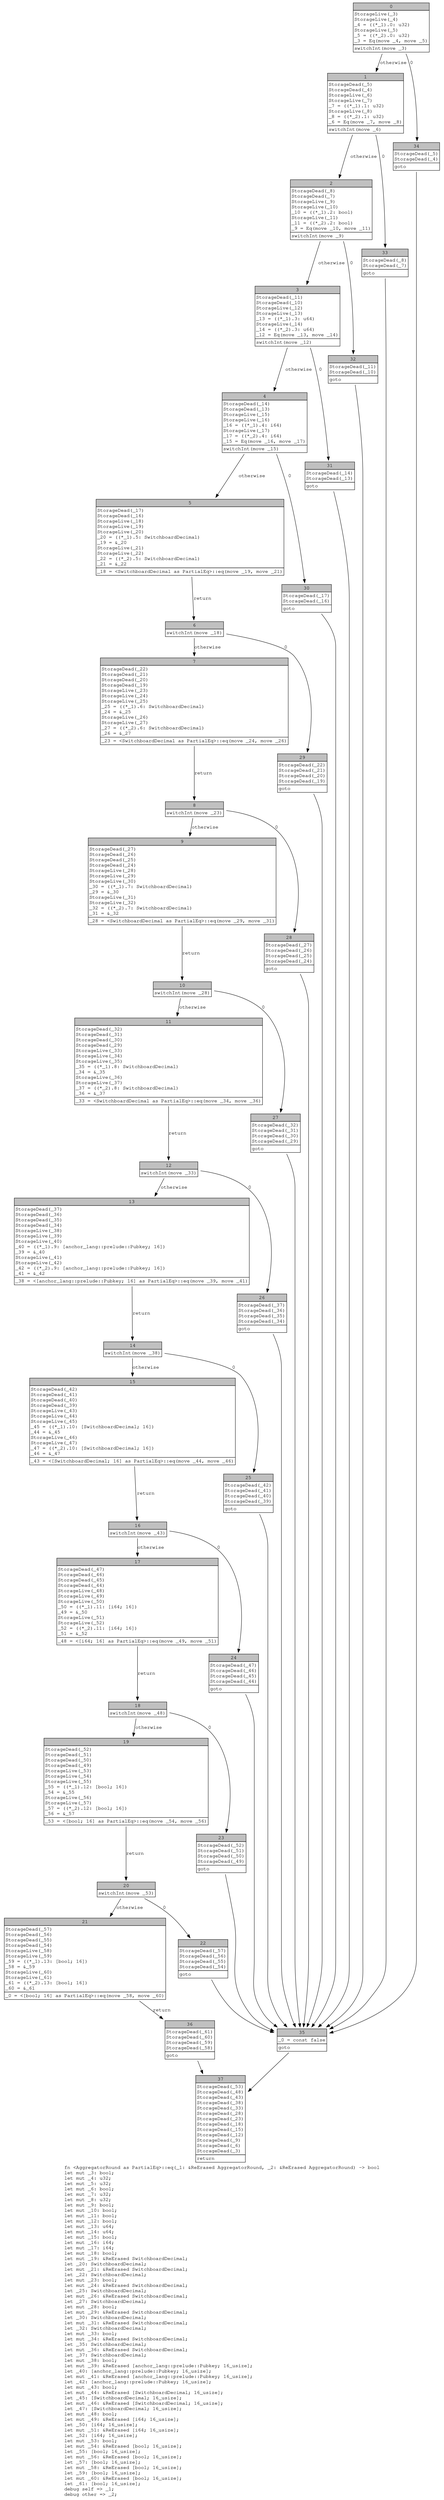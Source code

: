 digraph Mir_0_142 {
    graph [fontname="Courier, monospace"];
    node [fontname="Courier, monospace"];
    edge [fontname="Courier, monospace"];
    label=<fn &lt;AggregatorRound as PartialEq&gt;::eq(_1: &amp;ReErased AggregatorRound, _2: &amp;ReErased AggregatorRound) -&gt; bool<br align="left"/>let mut _3: bool;<br align="left"/>let mut _4: u32;<br align="left"/>let mut _5: u32;<br align="left"/>let mut _6: bool;<br align="left"/>let mut _7: u32;<br align="left"/>let mut _8: u32;<br align="left"/>let mut _9: bool;<br align="left"/>let mut _10: bool;<br align="left"/>let mut _11: bool;<br align="left"/>let mut _12: bool;<br align="left"/>let mut _13: u64;<br align="left"/>let mut _14: u64;<br align="left"/>let mut _15: bool;<br align="left"/>let mut _16: i64;<br align="left"/>let mut _17: i64;<br align="left"/>let mut _18: bool;<br align="left"/>let mut _19: &amp;ReErased SwitchboardDecimal;<br align="left"/>let _20: SwitchboardDecimal;<br align="left"/>let mut _21: &amp;ReErased SwitchboardDecimal;<br align="left"/>let _22: SwitchboardDecimal;<br align="left"/>let mut _23: bool;<br align="left"/>let mut _24: &amp;ReErased SwitchboardDecimal;<br align="left"/>let _25: SwitchboardDecimal;<br align="left"/>let mut _26: &amp;ReErased SwitchboardDecimal;<br align="left"/>let _27: SwitchboardDecimal;<br align="left"/>let mut _28: bool;<br align="left"/>let mut _29: &amp;ReErased SwitchboardDecimal;<br align="left"/>let _30: SwitchboardDecimal;<br align="left"/>let mut _31: &amp;ReErased SwitchboardDecimal;<br align="left"/>let _32: SwitchboardDecimal;<br align="left"/>let mut _33: bool;<br align="left"/>let mut _34: &amp;ReErased SwitchboardDecimal;<br align="left"/>let _35: SwitchboardDecimal;<br align="left"/>let mut _36: &amp;ReErased SwitchboardDecimal;<br align="left"/>let _37: SwitchboardDecimal;<br align="left"/>let mut _38: bool;<br align="left"/>let mut _39: &amp;ReErased [anchor_lang::prelude::Pubkey; 16_usize];<br align="left"/>let _40: [anchor_lang::prelude::Pubkey; 16_usize];<br align="left"/>let mut _41: &amp;ReErased [anchor_lang::prelude::Pubkey; 16_usize];<br align="left"/>let _42: [anchor_lang::prelude::Pubkey; 16_usize];<br align="left"/>let mut _43: bool;<br align="left"/>let mut _44: &amp;ReErased [SwitchboardDecimal; 16_usize];<br align="left"/>let _45: [SwitchboardDecimal; 16_usize];<br align="left"/>let mut _46: &amp;ReErased [SwitchboardDecimal; 16_usize];<br align="left"/>let _47: [SwitchboardDecimal; 16_usize];<br align="left"/>let mut _48: bool;<br align="left"/>let mut _49: &amp;ReErased [i64; 16_usize];<br align="left"/>let _50: [i64; 16_usize];<br align="left"/>let mut _51: &amp;ReErased [i64; 16_usize];<br align="left"/>let _52: [i64; 16_usize];<br align="left"/>let mut _53: bool;<br align="left"/>let mut _54: &amp;ReErased [bool; 16_usize];<br align="left"/>let _55: [bool; 16_usize];<br align="left"/>let mut _56: &amp;ReErased [bool; 16_usize];<br align="left"/>let _57: [bool; 16_usize];<br align="left"/>let mut _58: &amp;ReErased [bool; 16_usize];<br align="left"/>let _59: [bool; 16_usize];<br align="left"/>let mut _60: &amp;ReErased [bool; 16_usize];<br align="left"/>let _61: [bool; 16_usize];<br align="left"/>debug self =&gt; _1;<br align="left"/>debug other =&gt; _2;<br align="left"/>>;
    bb0__0_142 [shape="none", label=<<table border="0" cellborder="1" cellspacing="0"><tr><td bgcolor="gray" align="center" colspan="1">0</td></tr><tr><td align="left" balign="left">StorageLive(_3)<br/>StorageLive(_4)<br/>_4 = ((*_1).0: u32)<br/>StorageLive(_5)<br/>_5 = ((*_2).0: u32)<br/>_3 = Eq(move _4, move _5)<br/></td></tr><tr><td align="left">switchInt(move _3)</td></tr></table>>];
    bb1__0_142 [shape="none", label=<<table border="0" cellborder="1" cellspacing="0"><tr><td bgcolor="gray" align="center" colspan="1">1</td></tr><tr><td align="left" balign="left">StorageDead(_5)<br/>StorageDead(_4)<br/>StorageLive(_6)<br/>StorageLive(_7)<br/>_7 = ((*_1).1: u32)<br/>StorageLive(_8)<br/>_8 = ((*_2).1: u32)<br/>_6 = Eq(move _7, move _8)<br/></td></tr><tr><td align="left">switchInt(move _6)</td></tr></table>>];
    bb2__0_142 [shape="none", label=<<table border="0" cellborder="1" cellspacing="0"><tr><td bgcolor="gray" align="center" colspan="1">2</td></tr><tr><td align="left" balign="left">StorageDead(_8)<br/>StorageDead(_7)<br/>StorageLive(_9)<br/>StorageLive(_10)<br/>_10 = ((*_1).2: bool)<br/>StorageLive(_11)<br/>_11 = ((*_2).2: bool)<br/>_9 = Eq(move _10, move _11)<br/></td></tr><tr><td align="left">switchInt(move _9)</td></tr></table>>];
    bb3__0_142 [shape="none", label=<<table border="0" cellborder="1" cellspacing="0"><tr><td bgcolor="gray" align="center" colspan="1">3</td></tr><tr><td align="left" balign="left">StorageDead(_11)<br/>StorageDead(_10)<br/>StorageLive(_12)<br/>StorageLive(_13)<br/>_13 = ((*_1).3: u64)<br/>StorageLive(_14)<br/>_14 = ((*_2).3: u64)<br/>_12 = Eq(move _13, move _14)<br/></td></tr><tr><td align="left">switchInt(move _12)</td></tr></table>>];
    bb4__0_142 [shape="none", label=<<table border="0" cellborder="1" cellspacing="0"><tr><td bgcolor="gray" align="center" colspan="1">4</td></tr><tr><td align="left" balign="left">StorageDead(_14)<br/>StorageDead(_13)<br/>StorageLive(_15)<br/>StorageLive(_16)<br/>_16 = ((*_1).4: i64)<br/>StorageLive(_17)<br/>_17 = ((*_2).4: i64)<br/>_15 = Eq(move _16, move _17)<br/></td></tr><tr><td align="left">switchInt(move _15)</td></tr></table>>];
    bb5__0_142 [shape="none", label=<<table border="0" cellborder="1" cellspacing="0"><tr><td bgcolor="gray" align="center" colspan="1">5</td></tr><tr><td align="left" balign="left">StorageDead(_17)<br/>StorageDead(_16)<br/>StorageLive(_18)<br/>StorageLive(_19)<br/>StorageLive(_20)<br/>_20 = ((*_1).5: SwitchboardDecimal)<br/>_19 = &amp;_20<br/>StorageLive(_21)<br/>StorageLive(_22)<br/>_22 = ((*_2).5: SwitchboardDecimal)<br/>_21 = &amp;_22<br/></td></tr><tr><td align="left">_18 = &lt;SwitchboardDecimal as PartialEq&gt;::eq(move _19, move _21)</td></tr></table>>];
    bb6__0_142 [shape="none", label=<<table border="0" cellborder="1" cellspacing="0"><tr><td bgcolor="gray" align="center" colspan="1">6</td></tr><tr><td align="left">switchInt(move _18)</td></tr></table>>];
    bb7__0_142 [shape="none", label=<<table border="0" cellborder="1" cellspacing="0"><tr><td bgcolor="gray" align="center" colspan="1">7</td></tr><tr><td align="left" balign="left">StorageDead(_22)<br/>StorageDead(_21)<br/>StorageDead(_20)<br/>StorageDead(_19)<br/>StorageLive(_23)<br/>StorageLive(_24)<br/>StorageLive(_25)<br/>_25 = ((*_1).6: SwitchboardDecimal)<br/>_24 = &amp;_25<br/>StorageLive(_26)<br/>StorageLive(_27)<br/>_27 = ((*_2).6: SwitchboardDecimal)<br/>_26 = &amp;_27<br/></td></tr><tr><td align="left">_23 = &lt;SwitchboardDecimal as PartialEq&gt;::eq(move _24, move _26)</td></tr></table>>];
    bb8__0_142 [shape="none", label=<<table border="0" cellborder="1" cellspacing="0"><tr><td bgcolor="gray" align="center" colspan="1">8</td></tr><tr><td align="left">switchInt(move _23)</td></tr></table>>];
    bb9__0_142 [shape="none", label=<<table border="0" cellborder="1" cellspacing="0"><tr><td bgcolor="gray" align="center" colspan="1">9</td></tr><tr><td align="left" balign="left">StorageDead(_27)<br/>StorageDead(_26)<br/>StorageDead(_25)<br/>StorageDead(_24)<br/>StorageLive(_28)<br/>StorageLive(_29)<br/>StorageLive(_30)<br/>_30 = ((*_1).7: SwitchboardDecimal)<br/>_29 = &amp;_30<br/>StorageLive(_31)<br/>StorageLive(_32)<br/>_32 = ((*_2).7: SwitchboardDecimal)<br/>_31 = &amp;_32<br/></td></tr><tr><td align="left">_28 = &lt;SwitchboardDecimal as PartialEq&gt;::eq(move _29, move _31)</td></tr></table>>];
    bb10__0_142 [shape="none", label=<<table border="0" cellborder="1" cellspacing="0"><tr><td bgcolor="gray" align="center" colspan="1">10</td></tr><tr><td align="left">switchInt(move _28)</td></tr></table>>];
    bb11__0_142 [shape="none", label=<<table border="0" cellborder="1" cellspacing="0"><tr><td bgcolor="gray" align="center" colspan="1">11</td></tr><tr><td align="left" balign="left">StorageDead(_32)<br/>StorageDead(_31)<br/>StorageDead(_30)<br/>StorageDead(_29)<br/>StorageLive(_33)<br/>StorageLive(_34)<br/>StorageLive(_35)<br/>_35 = ((*_1).8: SwitchboardDecimal)<br/>_34 = &amp;_35<br/>StorageLive(_36)<br/>StorageLive(_37)<br/>_37 = ((*_2).8: SwitchboardDecimal)<br/>_36 = &amp;_37<br/></td></tr><tr><td align="left">_33 = &lt;SwitchboardDecimal as PartialEq&gt;::eq(move _34, move _36)</td></tr></table>>];
    bb12__0_142 [shape="none", label=<<table border="0" cellborder="1" cellspacing="0"><tr><td bgcolor="gray" align="center" colspan="1">12</td></tr><tr><td align="left">switchInt(move _33)</td></tr></table>>];
    bb13__0_142 [shape="none", label=<<table border="0" cellborder="1" cellspacing="0"><tr><td bgcolor="gray" align="center" colspan="1">13</td></tr><tr><td align="left" balign="left">StorageDead(_37)<br/>StorageDead(_36)<br/>StorageDead(_35)<br/>StorageDead(_34)<br/>StorageLive(_38)<br/>StorageLive(_39)<br/>StorageLive(_40)<br/>_40 = ((*_1).9: [anchor_lang::prelude::Pubkey; 16])<br/>_39 = &amp;_40<br/>StorageLive(_41)<br/>StorageLive(_42)<br/>_42 = ((*_2).9: [anchor_lang::prelude::Pubkey; 16])<br/>_41 = &amp;_42<br/></td></tr><tr><td align="left">_38 = &lt;[anchor_lang::prelude::Pubkey; 16] as PartialEq&gt;::eq(move _39, move _41)</td></tr></table>>];
    bb14__0_142 [shape="none", label=<<table border="0" cellborder="1" cellspacing="0"><tr><td bgcolor="gray" align="center" colspan="1">14</td></tr><tr><td align="left">switchInt(move _38)</td></tr></table>>];
    bb15__0_142 [shape="none", label=<<table border="0" cellborder="1" cellspacing="0"><tr><td bgcolor="gray" align="center" colspan="1">15</td></tr><tr><td align="left" balign="left">StorageDead(_42)<br/>StorageDead(_41)<br/>StorageDead(_40)<br/>StorageDead(_39)<br/>StorageLive(_43)<br/>StorageLive(_44)<br/>StorageLive(_45)<br/>_45 = ((*_1).10: [SwitchboardDecimal; 16])<br/>_44 = &amp;_45<br/>StorageLive(_46)<br/>StorageLive(_47)<br/>_47 = ((*_2).10: [SwitchboardDecimal; 16])<br/>_46 = &amp;_47<br/></td></tr><tr><td align="left">_43 = &lt;[SwitchboardDecimal; 16] as PartialEq&gt;::eq(move _44, move _46)</td></tr></table>>];
    bb16__0_142 [shape="none", label=<<table border="0" cellborder="1" cellspacing="0"><tr><td bgcolor="gray" align="center" colspan="1">16</td></tr><tr><td align="left">switchInt(move _43)</td></tr></table>>];
    bb17__0_142 [shape="none", label=<<table border="0" cellborder="1" cellspacing="0"><tr><td bgcolor="gray" align="center" colspan="1">17</td></tr><tr><td align="left" balign="left">StorageDead(_47)<br/>StorageDead(_46)<br/>StorageDead(_45)<br/>StorageDead(_44)<br/>StorageLive(_48)<br/>StorageLive(_49)<br/>StorageLive(_50)<br/>_50 = ((*_1).11: [i64; 16])<br/>_49 = &amp;_50<br/>StorageLive(_51)<br/>StorageLive(_52)<br/>_52 = ((*_2).11: [i64; 16])<br/>_51 = &amp;_52<br/></td></tr><tr><td align="left">_48 = &lt;[i64; 16] as PartialEq&gt;::eq(move _49, move _51)</td></tr></table>>];
    bb18__0_142 [shape="none", label=<<table border="0" cellborder="1" cellspacing="0"><tr><td bgcolor="gray" align="center" colspan="1">18</td></tr><tr><td align="left">switchInt(move _48)</td></tr></table>>];
    bb19__0_142 [shape="none", label=<<table border="0" cellborder="1" cellspacing="0"><tr><td bgcolor="gray" align="center" colspan="1">19</td></tr><tr><td align="left" balign="left">StorageDead(_52)<br/>StorageDead(_51)<br/>StorageDead(_50)<br/>StorageDead(_49)<br/>StorageLive(_53)<br/>StorageLive(_54)<br/>StorageLive(_55)<br/>_55 = ((*_1).12: [bool; 16])<br/>_54 = &amp;_55<br/>StorageLive(_56)<br/>StorageLive(_57)<br/>_57 = ((*_2).12: [bool; 16])<br/>_56 = &amp;_57<br/></td></tr><tr><td align="left">_53 = &lt;[bool; 16] as PartialEq&gt;::eq(move _54, move _56)</td></tr></table>>];
    bb20__0_142 [shape="none", label=<<table border="0" cellborder="1" cellspacing="0"><tr><td bgcolor="gray" align="center" colspan="1">20</td></tr><tr><td align="left">switchInt(move _53)</td></tr></table>>];
    bb21__0_142 [shape="none", label=<<table border="0" cellborder="1" cellspacing="0"><tr><td bgcolor="gray" align="center" colspan="1">21</td></tr><tr><td align="left" balign="left">StorageDead(_57)<br/>StorageDead(_56)<br/>StorageDead(_55)<br/>StorageDead(_54)<br/>StorageLive(_58)<br/>StorageLive(_59)<br/>_59 = ((*_1).13: [bool; 16])<br/>_58 = &amp;_59<br/>StorageLive(_60)<br/>StorageLive(_61)<br/>_61 = ((*_2).13: [bool; 16])<br/>_60 = &amp;_61<br/></td></tr><tr><td align="left">_0 = &lt;[bool; 16] as PartialEq&gt;::eq(move _58, move _60)</td></tr></table>>];
    bb22__0_142 [shape="none", label=<<table border="0" cellborder="1" cellspacing="0"><tr><td bgcolor="gray" align="center" colspan="1">22</td></tr><tr><td align="left" balign="left">StorageDead(_57)<br/>StorageDead(_56)<br/>StorageDead(_55)<br/>StorageDead(_54)<br/></td></tr><tr><td align="left">goto</td></tr></table>>];
    bb23__0_142 [shape="none", label=<<table border="0" cellborder="1" cellspacing="0"><tr><td bgcolor="gray" align="center" colspan="1">23</td></tr><tr><td align="left" balign="left">StorageDead(_52)<br/>StorageDead(_51)<br/>StorageDead(_50)<br/>StorageDead(_49)<br/></td></tr><tr><td align="left">goto</td></tr></table>>];
    bb24__0_142 [shape="none", label=<<table border="0" cellborder="1" cellspacing="0"><tr><td bgcolor="gray" align="center" colspan="1">24</td></tr><tr><td align="left" balign="left">StorageDead(_47)<br/>StorageDead(_46)<br/>StorageDead(_45)<br/>StorageDead(_44)<br/></td></tr><tr><td align="left">goto</td></tr></table>>];
    bb25__0_142 [shape="none", label=<<table border="0" cellborder="1" cellspacing="0"><tr><td bgcolor="gray" align="center" colspan="1">25</td></tr><tr><td align="left" balign="left">StorageDead(_42)<br/>StorageDead(_41)<br/>StorageDead(_40)<br/>StorageDead(_39)<br/></td></tr><tr><td align="left">goto</td></tr></table>>];
    bb26__0_142 [shape="none", label=<<table border="0" cellborder="1" cellspacing="0"><tr><td bgcolor="gray" align="center" colspan="1">26</td></tr><tr><td align="left" balign="left">StorageDead(_37)<br/>StorageDead(_36)<br/>StorageDead(_35)<br/>StorageDead(_34)<br/></td></tr><tr><td align="left">goto</td></tr></table>>];
    bb27__0_142 [shape="none", label=<<table border="0" cellborder="1" cellspacing="0"><tr><td bgcolor="gray" align="center" colspan="1">27</td></tr><tr><td align="left" balign="left">StorageDead(_32)<br/>StorageDead(_31)<br/>StorageDead(_30)<br/>StorageDead(_29)<br/></td></tr><tr><td align="left">goto</td></tr></table>>];
    bb28__0_142 [shape="none", label=<<table border="0" cellborder="1" cellspacing="0"><tr><td bgcolor="gray" align="center" colspan="1">28</td></tr><tr><td align="left" balign="left">StorageDead(_27)<br/>StorageDead(_26)<br/>StorageDead(_25)<br/>StorageDead(_24)<br/></td></tr><tr><td align="left">goto</td></tr></table>>];
    bb29__0_142 [shape="none", label=<<table border="0" cellborder="1" cellspacing="0"><tr><td bgcolor="gray" align="center" colspan="1">29</td></tr><tr><td align="left" balign="left">StorageDead(_22)<br/>StorageDead(_21)<br/>StorageDead(_20)<br/>StorageDead(_19)<br/></td></tr><tr><td align="left">goto</td></tr></table>>];
    bb30__0_142 [shape="none", label=<<table border="0" cellborder="1" cellspacing="0"><tr><td bgcolor="gray" align="center" colspan="1">30</td></tr><tr><td align="left" balign="left">StorageDead(_17)<br/>StorageDead(_16)<br/></td></tr><tr><td align="left">goto</td></tr></table>>];
    bb31__0_142 [shape="none", label=<<table border="0" cellborder="1" cellspacing="0"><tr><td bgcolor="gray" align="center" colspan="1">31</td></tr><tr><td align="left" balign="left">StorageDead(_14)<br/>StorageDead(_13)<br/></td></tr><tr><td align="left">goto</td></tr></table>>];
    bb32__0_142 [shape="none", label=<<table border="0" cellborder="1" cellspacing="0"><tr><td bgcolor="gray" align="center" colspan="1">32</td></tr><tr><td align="left" balign="left">StorageDead(_11)<br/>StorageDead(_10)<br/></td></tr><tr><td align="left">goto</td></tr></table>>];
    bb33__0_142 [shape="none", label=<<table border="0" cellborder="1" cellspacing="0"><tr><td bgcolor="gray" align="center" colspan="1">33</td></tr><tr><td align="left" balign="left">StorageDead(_8)<br/>StorageDead(_7)<br/></td></tr><tr><td align="left">goto</td></tr></table>>];
    bb34__0_142 [shape="none", label=<<table border="0" cellborder="1" cellspacing="0"><tr><td bgcolor="gray" align="center" colspan="1">34</td></tr><tr><td align="left" balign="left">StorageDead(_5)<br/>StorageDead(_4)<br/></td></tr><tr><td align="left">goto</td></tr></table>>];
    bb35__0_142 [shape="none", label=<<table border="0" cellborder="1" cellspacing="0"><tr><td bgcolor="gray" align="center" colspan="1">35</td></tr><tr><td align="left" balign="left">_0 = const false<br/></td></tr><tr><td align="left">goto</td></tr></table>>];
    bb36__0_142 [shape="none", label=<<table border="0" cellborder="1" cellspacing="0"><tr><td bgcolor="gray" align="center" colspan="1">36</td></tr><tr><td align="left" balign="left">StorageDead(_61)<br/>StorageDead(_60)<br/>StorageDead(_59)<br/>StorageDead(_58)<br/></td></tr><tr><td align="left">goto</td></tr></table>>];
    bb37__0_142 [shape="none", label=<<table border="0" cellborder="1" cellspacing="0"><tr><td bgcolor="gray" align="center" colspan="1">37</td></tr><tr><td align="left" balign="left">StorageDead(_53)<br/>StorageDead(_48)<br/>StorageDead(_43)<br/>StorageDead(_38)<br/>StorageDead(_33)<br/>StorageDead(_28)<br/>StorageDead(_23)<br/>StorageDead(_18)<br/>StorageDead(_15)<br/>StorageDead(_12)<br/>StorageDead(_9)<br/>StorageDead(_6)<br/>StorageDead(_3)<br/></td></tr><tr><td align="left">return</td></tr></table>>];
    bb0__0_142 -> bb34__0_142 [label="0"];
    bb0__0_142 -> bb1__0_142 [label="otherwise"];
    bb1__0_142 -> bb33__0_142 [label="0"];
    bb1__0_142 -> bb2__0_142 [label="otherwise"];
    bb2__0_142 -> bb32__0_142 [label="0"];
    bb2__0_142 -> bb3__0_142 [label="otherwise"];
    bb3__0_142 -> bb31__0_142 [label="0"];
    bb3__0_142 -> bb4__0_142 [label="otherwise"];
    bb4__0_142 -> bb30__0_142 [label="0"];
    bb4__0_142 -> bb5__0_142 [label="otherwise"];
    bb5__0_142 -> bb6__0_142 [label="return"];
    bb6__0_142 -> bb29__0_142 [label="0"];
    bb6__0_142 -> bb7__0_142 [label="otherwise"];
    bb7__0_142 -> bb8__0_142 [label="return"];
    bb8__0_142 -> bb28__0_142 [label="0"];
    bb8__0_142 -> bb9__0_142 [label="otherwise"];
    bb9__0_142 -> bb10__0_142 [label="return"];
    bb10__0_142 -> bb27__0_142 [label="0"];
    bb10__0_142 -> bb11__0_142 [label="otherwise"];
    bb11__0_142 -> bb12__0_142 [label="return"];
    bb12__0_142 -> bb26__0_142 [label="0"];
    bb12__0_142 -> bb13__0_142 [label="otherwise"];
    bb13__0_142 -> bb14__0_142 [label="return"];
    bb14__0_142 -> bb25__0_142 [label="0"];
    bb14__0_142 -> bb15__0_142 [label="otherwise"];
    bb15__0_142 -> bb16__0_142 [label="return"];
    bb16__0_142 -> bb24__0_142 [label="0"];
    bb16__0_142 -> bb17__0_142 [label="otherwise"];
    bb17__0_142 -> bb18__0_142 [label="return"];
    bb18__0_142 -> bb23__0_142 [label="0"];
    bb18__0_142 -> bb19__0_142 [label="otherwise"];
    bb19__0_142 -> bb20__0_142 [label="return"];
    bb20__0_142 -> bb22__0_142 [label="0"];
    bb20__0_142 -> bb21__0_142 [label="otherwise"];
    bb21__0_142 -> bb36__0_142 [label="return"];
    bb22__0_142 -> bb35__0_142 [label=""];
    bb23__0_142 -> bb35__0_142 [label=""];
    bb24__0_142 -> bb35__0_142 [label=""];
    bb25__0_142 -> bb35__0_142 [label=""];
    bb26__0_142 -> bb35__0_142 [label=""];
    bb27__0_142 -> bb35__0_142 [label=""];
    bb28__0_142 -> bb35__0_142 [label=""];
    bb29__0_142 -> bb35__0_142 [label=""];
    bb30__0_142 -> bb35__0_142 [label=""];
    bb31__0_142 -> bb35__0_142 [label=""];
    bb32__0_142 -> bb35__0_142 [label=""];
    bb33__0_142 -> bb35__0_142 [label=""];
    bb34__0_142 -> bb35__0_142 [label=""];
    bb35__0_142 -> bb37__0_142 [label=""];
    bb36__0_142 -> bb37__0_142 [label=""];
}

